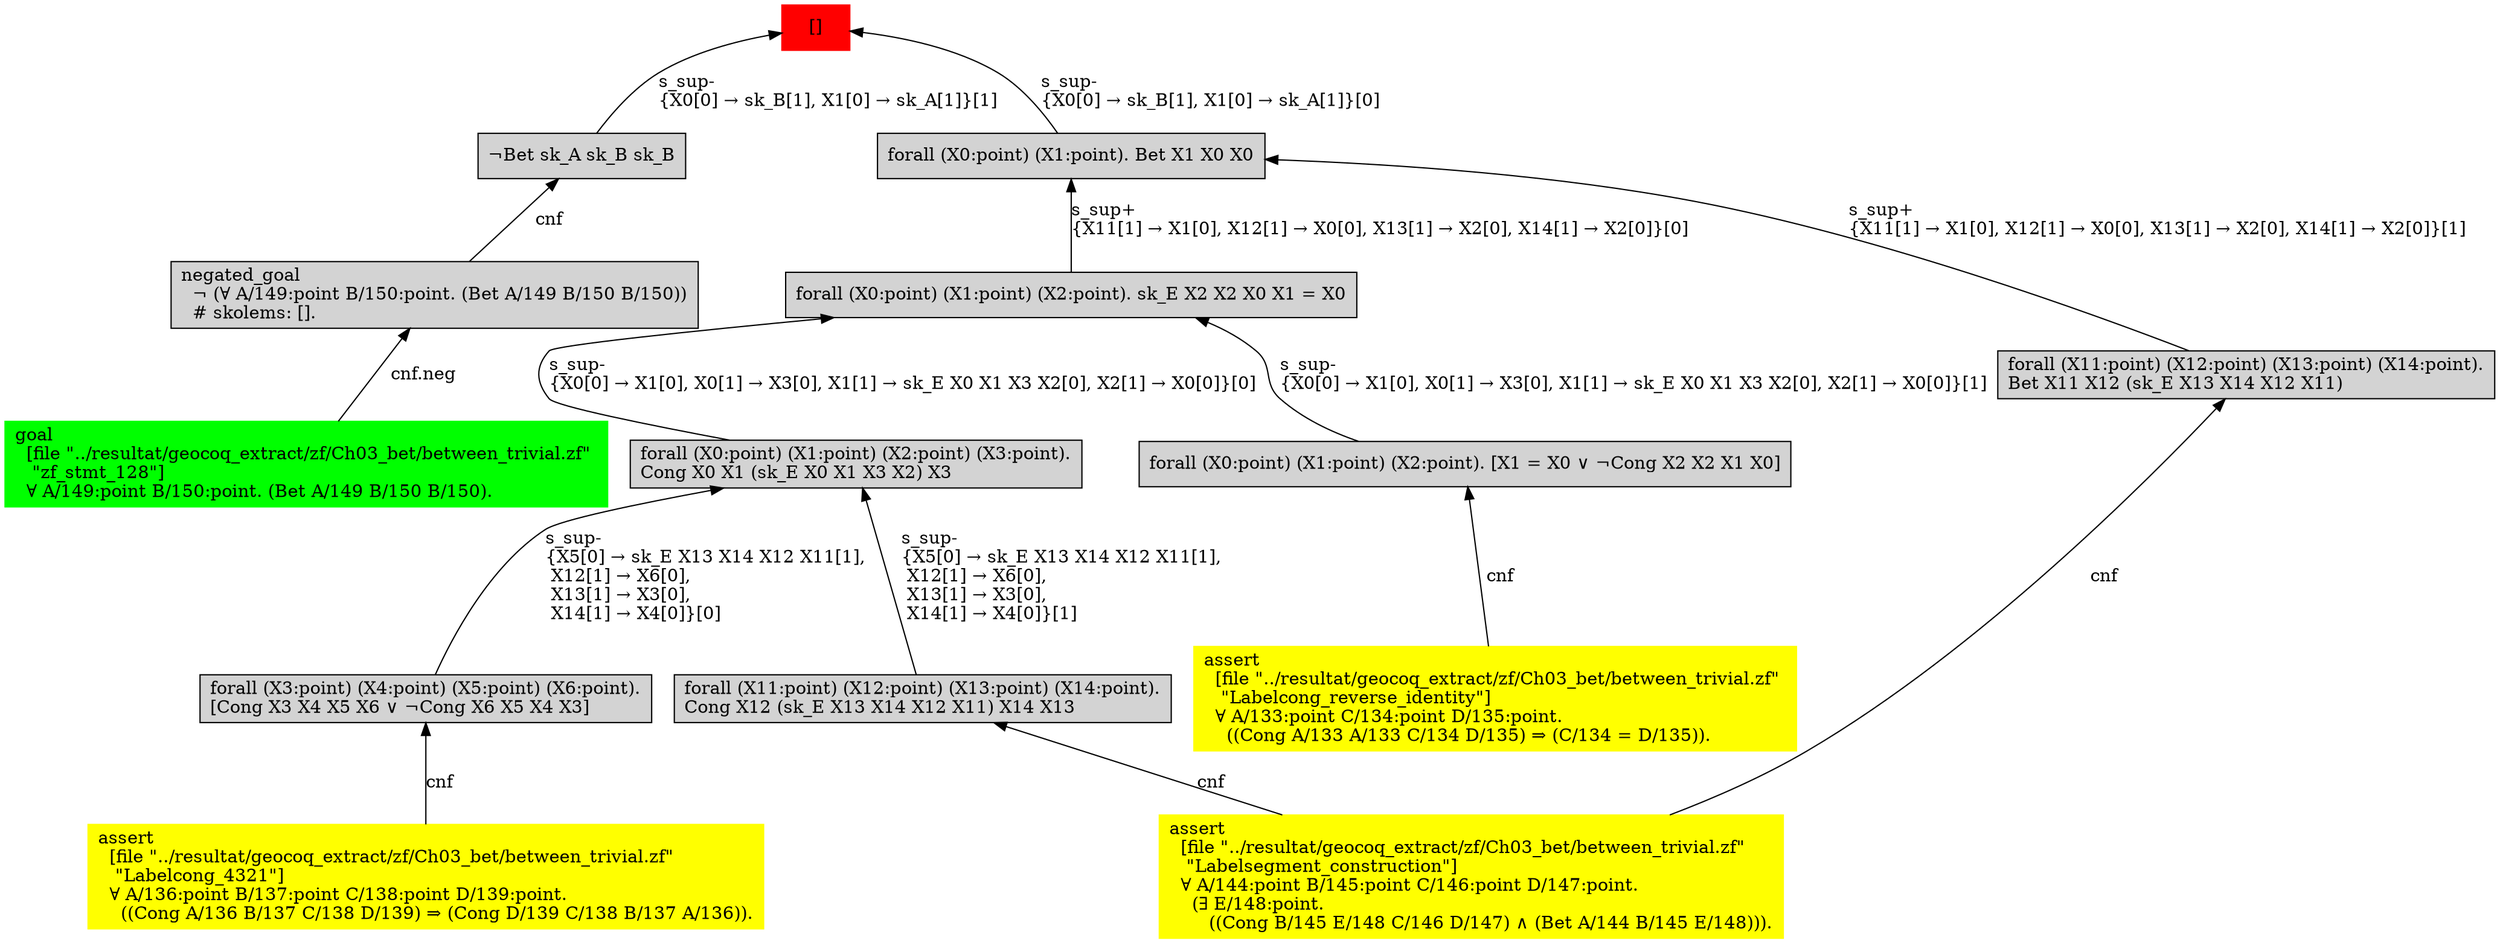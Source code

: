 digraph "unsat_graph" {
  vertex_0 [color=red, label="[]", shape=box, style=filled];
  vertex_0 -> vertex_1 [label="s_sup-\l\{X0[0] → sk_B[1], X1[0] → sk_A[1]\}[1]\l", dir="back"];
  vertex_1 [shape=box, label="¬Bet sk_A sk_B sk_B\l", style=filled];
  vertex_1 -> vertex_2 [label="cnf", dir="back"];
  vertex_2 [shape=box, label="negated_goal\l  ¬ (∀ A/149:point B/150:point. (Bet A/149 B/150 B/150))\l  # skolems: [].\l", style=filled];
  vertex_2 -> vertex_3 [label="cnf.neg", dir="back"];
  vertex_3 [color=green, shape=box, label="goal\l  [file \"../resultat/geocoq_extract/zf/Ch03_bet/between_trivial.zf\" \l   \"zf_stmt_128\"]\l  ∀ A/149:point B/150:point. (Bet A/149 B/150 B/150).\l", style=filled];
  vertex_0 -> vertex_4 [label="s_sup-\l\{X0[0] → sk_B[1], X1[0] → sk_A[1]\}[0]\l", dir="back"];
  vertex_4 [shape=box, label="forall (X0:point) (X1:point). Bet X1 X0 X0\l", style=filled];
  vertex_4 -> vertex_5 [label="s_sup+\l\{X11[1] → X1[0], X12[1] → X0[0], X13[1] → X2[0], X14[1] → X2[0]\}[1]\l", dir="back"];
  vertex_5 [shape=box, label="forall (X11:point) (X12:point) (X13:point) (X14:point).\lBet X11 X12 (sk_E X13 X14 X12 X11)\l", style=filled];
  vertex_5 -> vertex_6 [label="cnf", dir="back"];
  vertex_6 [color=yellow, shape=box, label="assert\l  [file \"../resultat/geocoq_extract/zf/Ch03_bet/between_trivial.zf\" \l   \"Labelsegment_construction\"]\l  ∀ A/144:point B/145:point C/146:point D/147:point.\l    (∃ E/148:point.\l       ((Cong B/145 E/148 C/146 D/147) ∧ (Bet A/144 B/145 E/148))).\l", style=filled];
  vertex_4 -> vertex_7 [label="s_sup+\l\{X11[1] → X1[0], X12[1] → X0[0], X13[1] → X2[0], X14[1] → X2[0]\}[0]\l", dir="back"];
  vertex_7 [shape=box, label="forall (X0:point) (X1:point) (X2:point). sk_E X2 X2 X0 X1 = X0\l", style=filled];
  vertex_7 -> vertex_8 [label="s_sup-\l\{X0[0] → X1[0], X0[1] → X3[0], X1[1] → sk_E X0 X1 X3 X2[0], X2[1] → X0[0]\}[1]\l", dir="back"];
  vertex_8 [shape=box, label="forall (X0:point) (X1:point) (X2:point). [X1 = X0 ∨ ¬Cong X2 X2 X1 X0]\l", style=filled];
  vertex_8 -> vertex_9 [label="cnf", dir="back"];
  vertex_9 [color=yellow, shape=box, label="assert\l  [file \"../resultat/geocoq_extract/zf/Ch03_bet/between_trivial.zf\" \l   \"Labelcong_reverse_identity\"]\l  ∀ A/133:point C/134:point D/135:point.\l    ((Cong A/133 A/133 C/134 D/135) ⇒ (C/134 = D/135)).\l", style=filled];
  vertex_7 -> vertex_10 [label="s_sup-\l\{X0[0] → X1[0], X0[1] → X3[0], X1[1] → sk_E X0 X1 X3 X2[0], X2[1] → X0[0]\}[0]\l", dir="back"];
  vertex_10 [shape=box, label="forall (X0:point) (X1:point) (X2:point) (X3:point).\lCong X0 X1 (sk_E X0 X1 X3 X2) X3\l", style=filled];
  vertex_10 -> vertex_11 [label="s_sup-\l\{X5[0] → sk_E X13 X14 X12 X11[1], \l X12[1] → X6[0], \l X13[1] → X3[0], \l X14[1] → X4[0]\}[0]\l", dir="back"];
  vertex_11 [shape=box, label="forall (X3:point) (X4:point) (X5:point) (X6:point).\l[Cong X3 X4 X5 X6 ∨ ¬Cong X6 X5 X4 X3]\l", style=filled];
  vertex_11 -> vertex_12 [label="cnf", dir="back"];
  vertex_12 [color=yellow, shape=box, label="assert\l  [file \"../resultat/geocoq_extract/zf/Ch03_bet/between_trivial.zf\" \l   \"Labelcong_4321\"]\l  ∀ A/136:point B/137:point C/138:point D/139:point.\l    ((Cong A/136 B/137 C/138 D/139) ⇒ (Cong D/139 C/138 B/137 A/136)).\l", style=filled];
  vertex_10 -> vertex_13 [label="s_sup-\l\{X5[0] → sk_E X13 X14 X12 X11[1], \l X12[1] → X6[0], \l X13[1] → X3[0], \l X14[1] → X4[0]\}[1]\l", dir="back"];
  vertex_13 [shape=box, label="forall (X11:point) (X12:point) (X13:point) (X14:point).\lCong X12 (sk_E X13 X14 X12 X11) X14 X13\l", style=filled];
  vertex_13 -> vertex_6 [label="cnf", dir="back"];
  }


